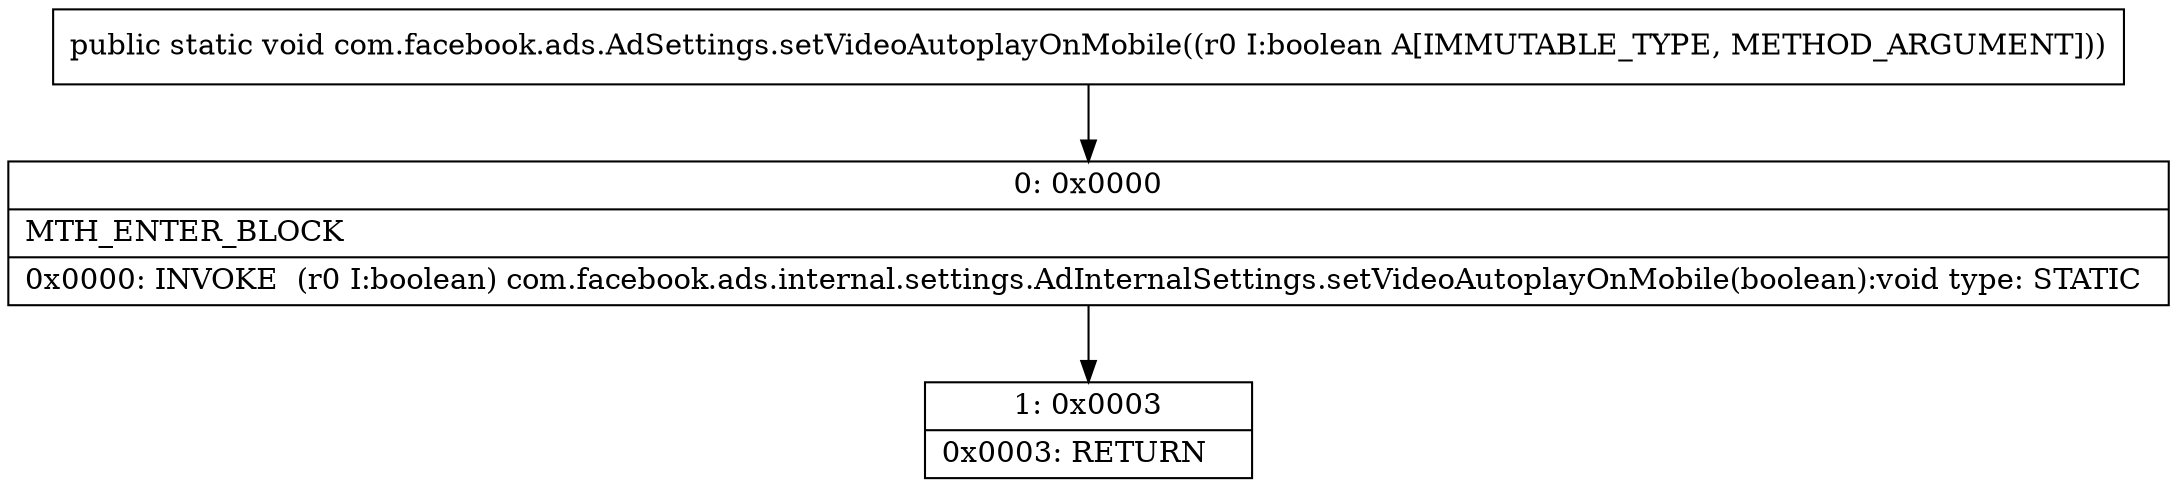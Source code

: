 digraph "CFG forcom.facebook.ads.AdSettings.setVideoAutoplayOnMobile(Z)V" {
Node_0 [shape=record,label="{0\:\ 0x0000|MTH_ENTER_BLOCK\l|0x0000: INVOKE  (r0 I:boolean) com.facebook.ads.internal.settings.AdInternalSettings.setVideoAutoplayOnMobile(boolean):void type: STATIC \l}"];
Node_1 [shape=record,label="{1\:\ 0x0003|0x0003: RETURN   \l}"];
MethodNode[shape=record,label="{public static void com.facebook.ads.AdSettings.setVideoAutoplayOnMobile((r0 I:boolean A[IMMUTABLE_TYPE, METHOD_ARGUMENT])) }"];
MethodNode -> Node_0;
Node_0 -> Node_1;
}

